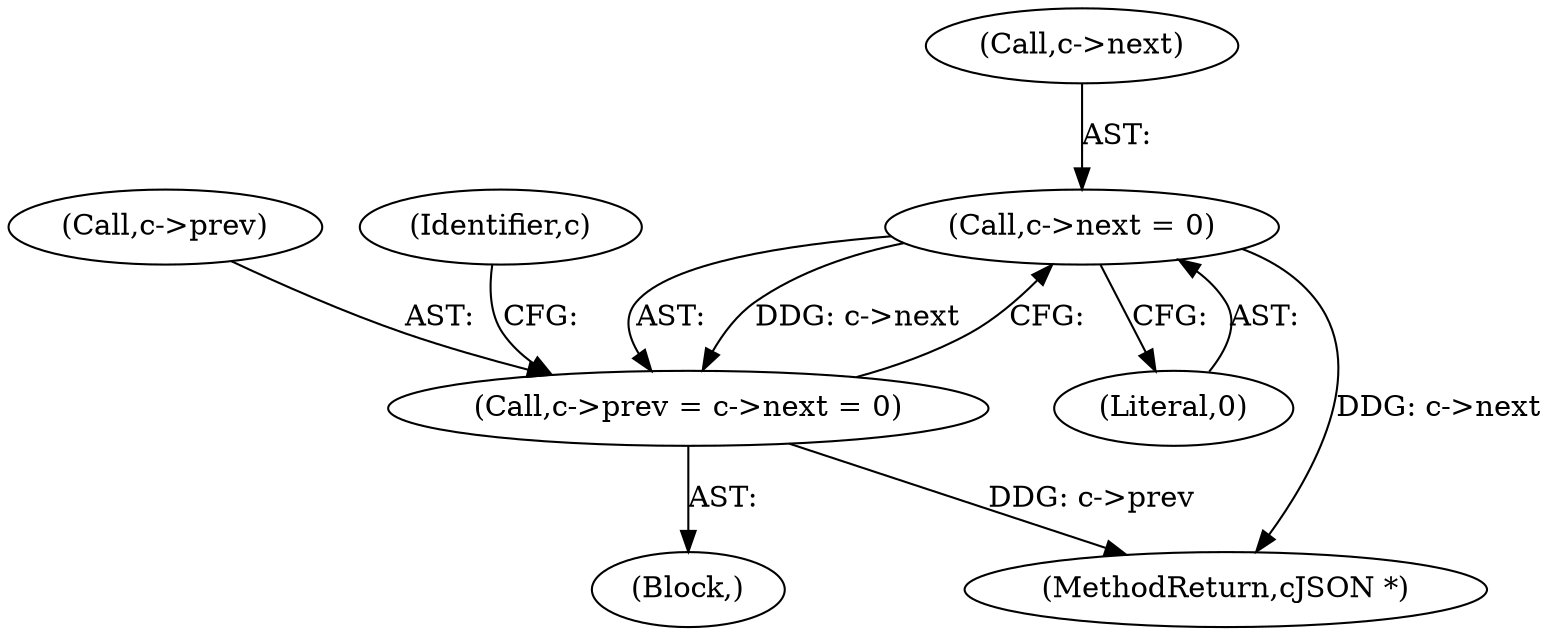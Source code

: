 digraph "1_iperf_91f2fa59e8ed80dfbf400add0164ee0e508e412a_18@pointer" {
"1000172" [label="(Call,c->next = 0)"];
"1000168" [label="(Call,c->prev = c->next = 0)"];
"1000176" [label="(Literal,0)"];
"1000172" [label="(Call,c->next = 0)"];
"1000168" [label="(Call,c->prev = c->next = 0)"];
"1000103" [label="(Block,)"];
"1000169" [label="(Call,c->prev)"];
"1000179" [label="(MethodReturn,cJSON *)"];
"1000178" [label="(Identifier,c)"];
"1000173" [label="(Call,c->next)"];
"1000172" -> "1000168"  [label="AST: "];
"1000172" -> "1000176"  [label="CFG: "];
"1000173" -> "1000172"  [label="AST: "];
"1000176" -> "1000172"  [label="AST: "];
"1000168" -> "1000172"  [label="CFG: "];
"1000172" -> "1000179"  [label="DDG: c->next"];
"1000172" -> "1000168"  [label="DDG: c->next"];
"1000168" -> "1000103"  [label="AST: "];
"1000169" -> "1000168"  [label="AST: "];
"1000178" -> "1000168"  [label="CFG: "];
"1000168" -> "1000179"  [label="DDG: c->prev"];
}
